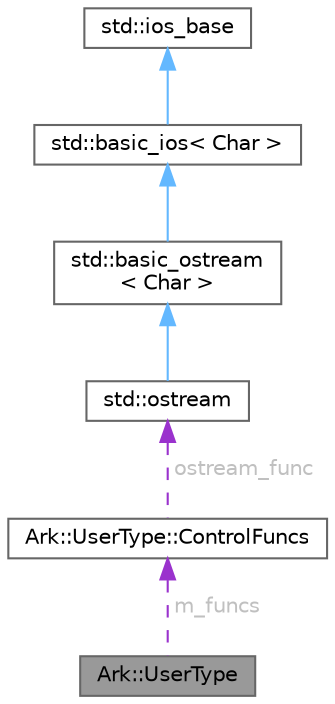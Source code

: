 digraph "Ark::UserType"
{
 // INTERACTIVE_SVG=YES
 // LATEX_PDF_SIZE
  bgcolor="transparent";
  edge [fontname=Helvetica,fontsize=10,labelfontname=Helvetica,labelfontsize=10];
  node [fontname=Helvetica,fontsize=10,shape=box,height=0.2,width=0.4];
  Node1 [id="Node000001",label="Ark::UserType",height=0.2,width=0.4,color="gray40", fillcolor="grey60", style="filled", fontcolor="black",tooltip="A class to be use C++ objects in ArkScript."];
  Node2 -> Node1 [id="edge1_Node000001_Node000002",dir="back",color="darkorchid3",style="dashed",tooltip=" ",label=" m_funcs",fontcolor="grey" ];
  Node2 [id="Node000002",label="Ark::UserType::ControlFuncs",height=0.2,width=0.4,color="gray40", fillcolor="white", style="filled",URL="$d8/d70/structArk_1_1UserType_1_1ControlFuncs.html",tooltip="A structure holding a bunch of pointers to different useful functions related to this usertype."];
  Node3 -> Node2 [id="edge2_Node000002_Node000003",dir="back",color="darkorchid3",style="dashed",tooltip=" ",label=" ostream_func",fontcolor="grey" ];
  Node3 [id="Node000003",label="std::ostream",height=0.2,width=0.4,color="gray40", fillcolor="white", style="filled",tooltip=" "];
  Node4 -> Node3 [id="edge3_Node000003_Node000004",dir="back",color="steelblue1",style="solid",tooltip=" "];
  Node4 [id="Node000004",label="std::basic_ostream\l\< Char \>",height=0.2,width=0.4,color="gray40", fillcolor="white", style="filled",tooltip=" "];
  Node5 -> Node4 [id="edge4_Node000004_Node000005",dir="back",color="steelblue1",style="solid",tooltip=" "];
  Node5 [id="Node000005",label="std::basic_ios\< Char \>",height=0.2,width=0.4,color="gray40", fillcolor="white", style="filled",tooltip=" "];
  Node6 -> Node5 [id="edge5_Node000005_Node000006",dir="back",color="steelblue1",style="solid",tooltip=" "];
  Node6 [id="Node000006",label="std::ios_base",height=0.2,width=0.4,color="gray40", fillcolor="white", style="filled",tooltip=" "];
}

